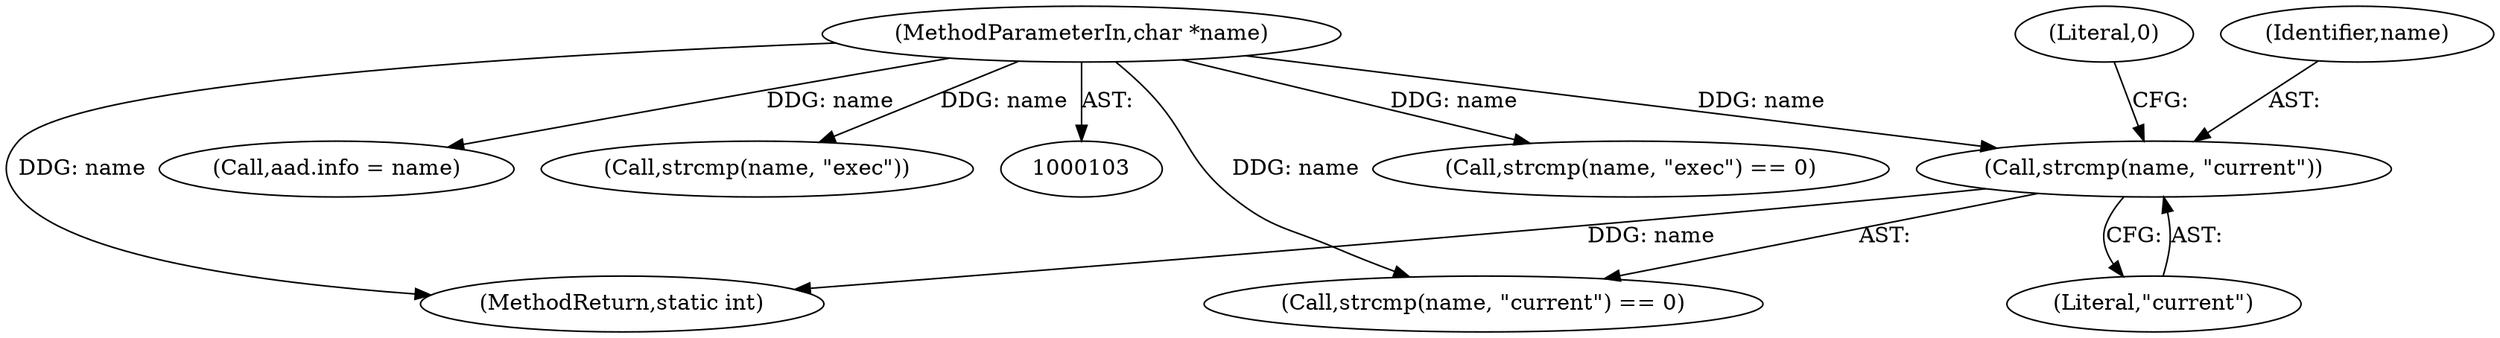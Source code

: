 digraph "0_linux_30a46a4647fd1df9cf52e43bf467f0d9265096ca@API" {
"1000194" [label="(Call,strcmp(name, \"current\"))"];
"1000105" [label="(MethodParameterIn,char *name)"];
"1000193" [label="(Call,strcmp(name, \"current\") == 0)"];
"1000197" [label="(Literal,0)"];
"1000105" [label="(MethodParameterIn,char *name)"];
"1000336" [label="(MethodReturn,static int)"];
"1000196" [label="(Literal,\"current\")"];
"1000262" [label="(Call,strcmp(name, \"exec\") == 0)"];
"1000195" [label="(Identifier,name)"];
"1000317" [label="(Call,aad.info = name)"];
"1000263" [label="(Call,strcmp(name, \"exec\"))"];
"1000194" [label="(Call,strcmp(name, \"current\"))"];
"1000194" -> "1000193"  [label="AST: "];
"1000194" -> "1000196"  [label="CFG: "];
"1000195" -> "1000194"  [label="AST: "];
"1000196" -> "1000194"  [label="AST: "];
"1000197" -> "1000194"  [label="CFG: "];
"1000194" -> "1000336"  [label="DDG: name"];
"1000105" -> "1000194"  [label="DDG: name"];
"1000105" -> "1000103"  [label="AST: "];
"1000105" -> "1000336"  [label="DDG: name"];
"1000105" -> "1000193"  [label="DDG: name"];
"1000105" -> "1000262"  [label="DDG: name"];
"1000105" -> "1000263"  [label="DDG: name"];
"1000105" -> "1000317"  [label="DDG: name"];
}
